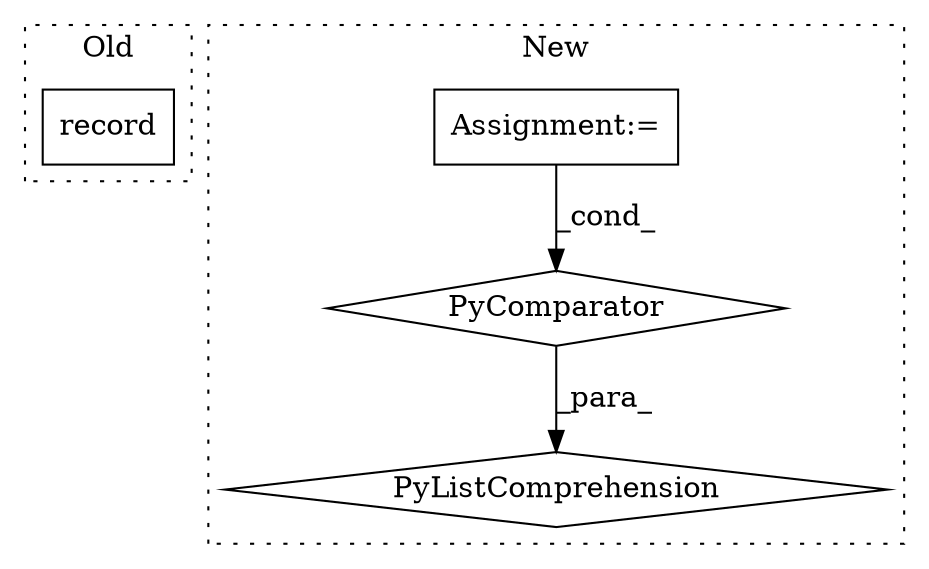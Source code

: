 digraph G {
subgraph cluster0 {
1 [label="record" a="32" s="6717,6754" l="7,1" shape="box"];
label = "Old";
style="dotted";
}
subgraph cluster1 {
2 [label="PyComparator" a="113" s="6093" l="24" shape="diamond"];
3 [label="PyListComprehension" a="109" s="5964" l="161" shape="diamond"];
4 [label="Assignment:=" a="7" s="6093" l="24" shape="box"];
label = "New";
style="dotted";
}
2 -> 3 [label="_para_"];
4 -> 2 [label="_cond_"];
}